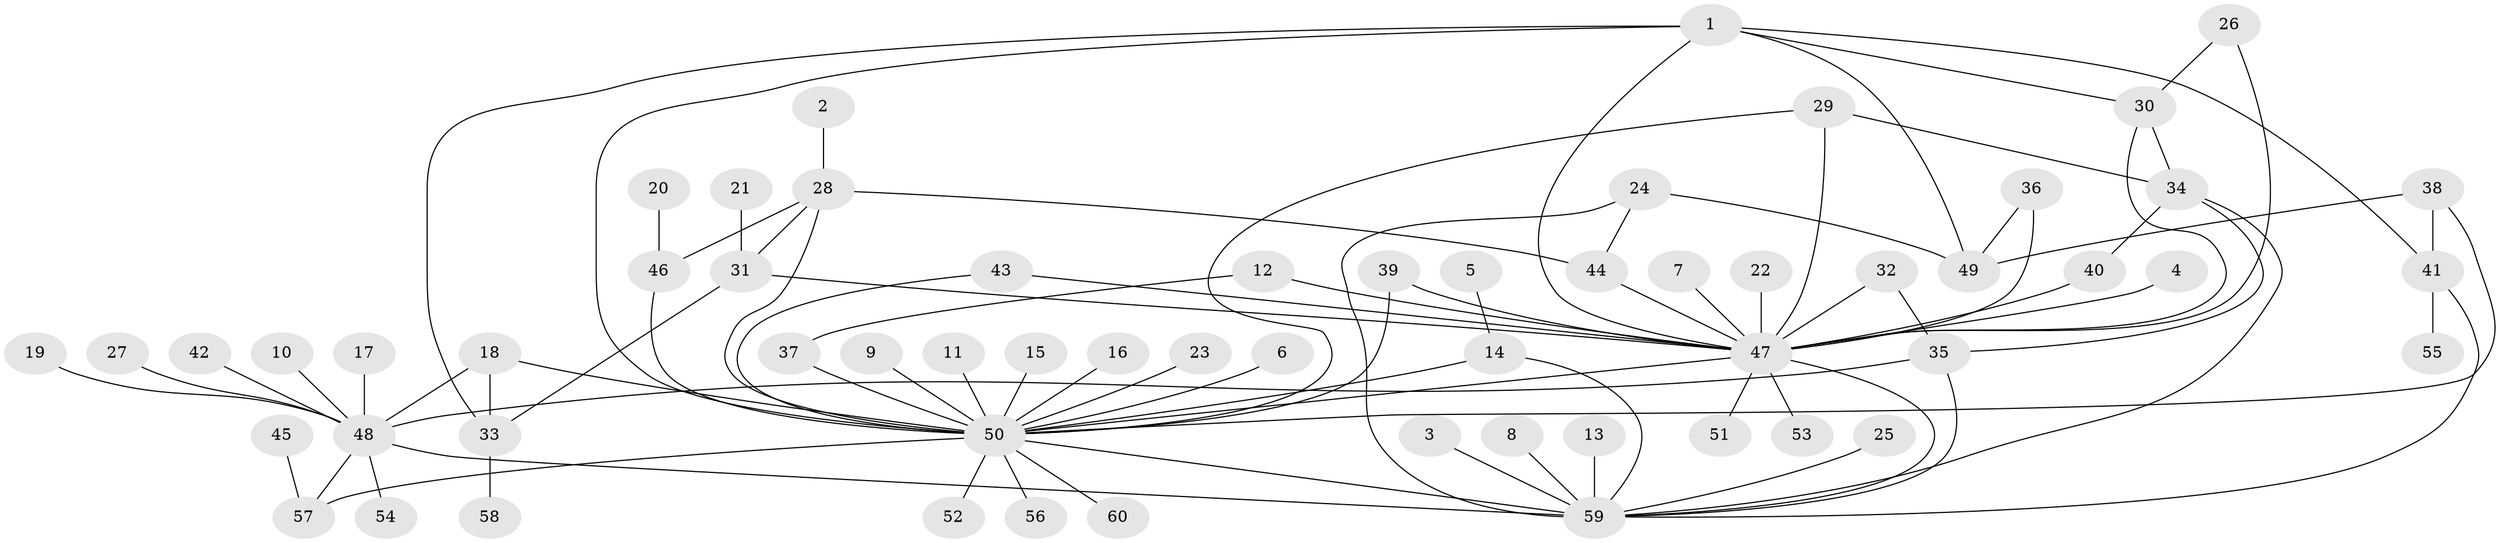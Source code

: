 // original degree distribution, {24: 0.008333333333333333, 2: 0.225, 12: 0.016666666666666666, 7: 0.025, 6: 0.025, 1: 0.5, 4: 0.08333333333333333, 20: 0.008333333333333333, 3: 0.06666666666666667, 5: 0.041666666666666664}
// Generated by graph-tools (version 1.1) at 2025/49/03/09/25 03:49:49]
// undirected, 60 vertices, 87 edges
graph export_dot {
graph [start="1"]
  node [color=gray90,style=filled];
  1;
  2;
  3;
  4;
  5;
  6;
  7;
  8;
  9;
  10;
  11;
  12;
  13;
  14;
  15;
  16;
  17;
  18;
  19;
  20;
  21;
  22;
  23;
  24;
  25;
  26;
  27;
  28;
  29;
  30;
  31;
  32;
  33;
  34;
  35;
  36;
  37;
  38;
  39;
  40;
  41;
  42;
  43;
  44;
  45;
  46;
  47;
  48;
  49;
  50;
  51;
  52;
  53;
  54;
  55;
  56;
  57;
  58;
  59;
  60;
  1 -- 30 [weight=1.0];
  1 -- 33 [weight=1.0];
  1 -- 41 [weight=1.0];
  1 -- 47 [weight=1.0];
  1 -- 49 [weight=1.0];
  1 -- 50 [weight=1.0];
  2 -- 28 [weight=1.0];
  3 -- 59 [weight=1.0];
  4 -- 47 [weight=1.0];
  5 -- 14 [weight=1.0];
  6 -- 50 [weight=1.0];
  7 -- 47 [weight=1.0];
  8 -- 59 [weight=1.0];
  9 -- 50 [weight=1.0];
  10 -- 48 [weight=1.0];
  11 -- 50 [weight=2.0];
  12 -- 37 [weight=1.0];
  12 -- 47 [weight=1.0];
  13 -- 59 [weight=1.0];
  14 -- 50 [weight=1.0];
  14 -- 59 [weight=1.0];
  15 -- 50 [weight=1.0];
  16 -- 50 [weight=1.0];
  17 -- 48 [weight=1.0];
  18 -- 33 [weight=1.0];
  18 -- 48 [weight=1.0];
  18 -- 50 [weight=2.0];
  19 -- 48 [weight=1.0];
  20 -- 46 [weight=1.0];
  21 -- 31 [weight=1.0];
  22 -- 47 [weight=1.0];
  23 -- 50 [weight=1.0];
  24 -- 44 [weight=1.0];
  24 -- 49 [weight=1.0];
  24 -- 59 [weight=1.0];
  25 -- 59 [weight=1.0];
  26 -- 30 [weight=1.0];
  26 -- 47 [weight=1.0];
  27 -- 48 [weight=1.0];
  28 -- 31 [weight=1.0];
  28 -- 44 [weight=1.0];
  28 -- 46 [weight=1.0];
  28 -- 50 [weight=1.0];
  29 -- 34 [weight=1.0];
  29 -- 47 [weight=1.0];
  29 -- 50 [weight=1.0];
  30 -- 34 [weight=1.0];
  30 -- 47 [weight=1.0];
  31 -- 33 [weight=1.0];
  31 -- 47 [weight=1.0];
  32 -- 35 [weight=1.0];
  32 -- 47 [weight=1.0];
  33 -- 58 [weight=1.0];
  34 -- 35 [weight=1.0];
  34 -- 40 [weight=1.0];
  34 -- 59 [weight=1.0];
  35 -- 48 [weight=1.0];
  35 -- 59 [weight=1.0];
  36 -- 47 [weight=1.0];
  36 -- 49 [weight=1.0];
  37 -- 50 [weight=1.0];
  38 -- 41 [weight=1.0];
  38 -- 49 [weight=1.0];
  38 -- 50 [weight=1.0];
  39 -- 47 [weight=1.0];
  39 -- 50 [weight=1.0];
  40 -- 47 [weight=1.0];
  41 -- 55 [weight=1.0];
  41 -- 59 [weight=1.0];
  42 -- 48 [weight=1.0];
  43 -- 47 [weight=1.0];
  43 -- 50 [weight=1.0];
  44 -- 47 [weight=1.0];
  45 -- 57 [weight=1.0];
  46 -- 50 [weight=1.0];
  47 -- 50 [weight=1.0];
  47 -- 51 [weight=1.0];
  47 -- 53 [weight=1.0];
  47 -- 59 [weight=1.0];
  48 -- 54 [weight=1.0];
  48 -- 57 [weight=1.0];
  48 -- 59 [weight=1.0];
  50 -- 52 [weight=2.0];
  50 -- 56 [weight=1.0];
  50 -- 57 [weight=1.0];
  50 -- 59 [weight=2.0];
  50 -- 60 [weight=1.0];
}
